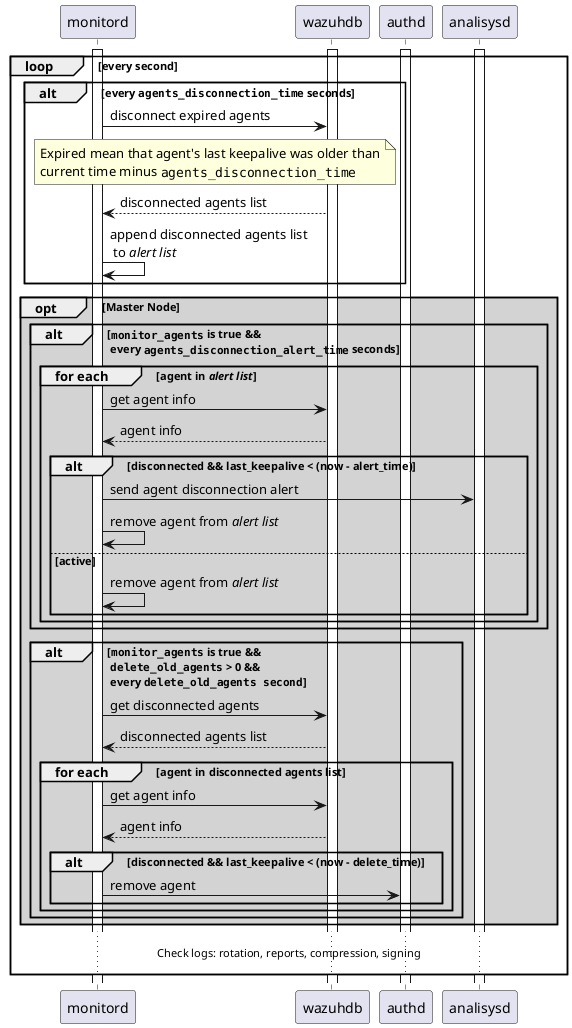 ' Copyright (C) 2015-2021, Wazuh Inc.
' Created by Wazuh, Inc. <info@wazuh.com>.
' This program is free software; you can redistribute it and/or modify it under the terms of GPLv2

@startuml agent-disconnection-handling

participant monitord 
participant wazuhdb
participant authd
participant analisysd

monitord ++
wazuhdb ++
authd ++
analisysd ++

loop every second

    alt every ""agents_disconnection_time"" seconds
        monitord -> wazuhdb : disconnect expired agents
        note over monitord, wazuhdb
            Expired mean that agent's last keepalive was older than
            current time minus ""agents_disconnection_time""
        end note
        monitord <-- wazuhdb : disconnected agents list
        monitord -> monitord : append disconnected agents list \n to //alert list//
    end

    opt #LightGrey Master Node

        alt ""monitor_agents"" is true && \n every ""agents_disconnection_alert_time"" seconds
            group for each [agent in //alert list//]
                    monitord -> wazuhdb : get agent info
                    monitord <-- wazuhdb : agent info
                    alt disconnected && last_keepalive < (now - alert_time) 
                        monitord -> analisysd : send agent disconnection alert
                        monitord -> monitord : remove agent from //alert list//
                    else active
                        monitord -> monitord : remove agent from //alert list//
                    end
            end
        end

        alt ""monitor_agents"" is true && \n ""delete_old_agents"" > 0 && \n every ""delete_old_agents second""
            monitord -> wazuhdb : get disconnected agents
            monitord <-- wazuhdb : disconnected agents list
            group for each [agent in disconnected agents list]
                    monitord -> wazuhdb : get agent info
                    monitord <-- wazuhdb : agent info
                    alt disconnected && last_keepalive < (now - delete_time) 
                        monitord -> authd : remove agent
                    end
            end
        end
    end

    ... Check logs: rotation, reports, compression, signing ...

end

@enduml
